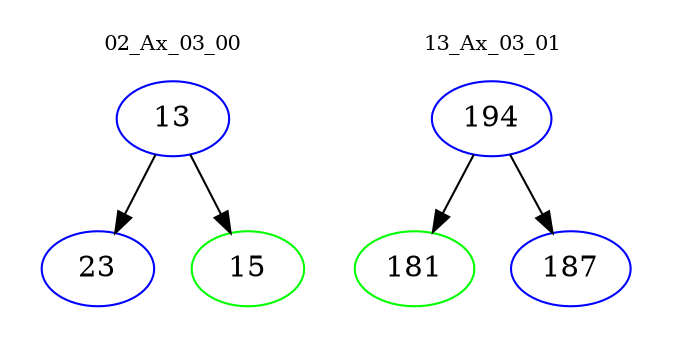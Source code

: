 digraph{
subgraph cluster_0 {
color = white
label = "02_Ax_03_00";
fontsize=10;
T0_13 [label="13", color="blue"]
T0_13 -> T0_23 [color="black"]
T0_23 [label="23", color="blue"]
T0_13 -> T0_15 [color="black"]
T0_15 [label="15", color="green"]
}
subgraph cluster_1 {
color = white
label = "13_Ax_03_01";
fontsize=10;
T1_194 [label="194", color="blue"]
T1_194 -> T1_181 [color="black"]
T1_181 [label="181", color="green"]
T1_194 -> T1_187 [color="black"]
T1_187 [label="187", color="blue"]
}
}
